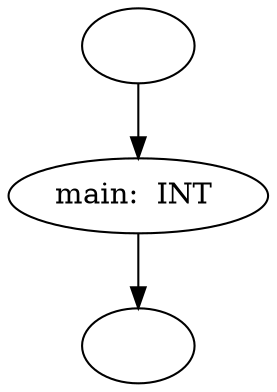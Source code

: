 digraph AST {
  "132265941819568" [label=""];
  "132265941819568" -> "132265941822976";
  "132265941822976" [label="main:  INT "];
  "132265941822976" -> "132265942191936";
  "132265942191936" [label=""];
}
